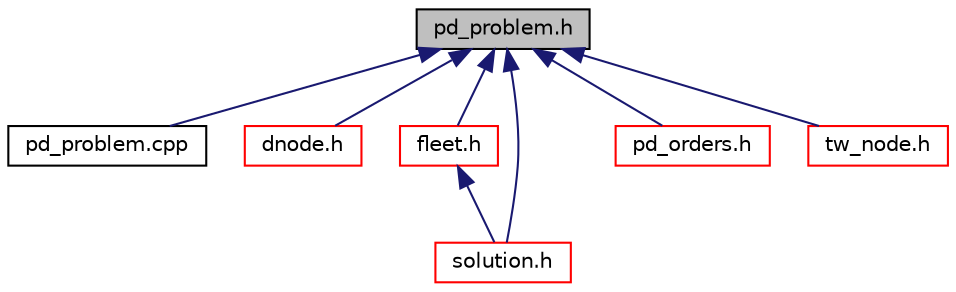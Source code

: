 digraph "pd_problem.h"
{
  edge [fontname="Helvetica",fontsize="10",labelfontname="Helvetica",labelfontsize="10"];
  node [fontname="Helvetica",fontsize="10",shape=record];
  Node5 [label="pd_problem.h",height=0.2,width=0.4,color="black", fillcolor="grey75", style="filled", fontcolor="black"];
  Node5 -> Node6 [dir="back",color="midnightblue",fontsize="10",style="solid",fontname="Helvetica"];
  Node6 [label="pd_problem.cpp",height=0.2,width=0.4,color="black", fillcolor="white", style="filled",URL="$pd__problem_8cpp.html"];
  Node5 -> Node7 [dir="back",color="midnightblue",fontsize="10",style="solid",fontname="Helvetica"];
  Node7 [label="dnode.h",height=0.2,width=0.4,color="red", fillcolor="white", style="filled",URL="$dnode_8h.html"];
  Node5 -> Node11 [dir="back",color="midnightblue",fontsize="10",style="solid",fontname="Helvetica"];
  Node11 [label="fleet.h",height=0.2,width=0.4,color="red", fillcolor="white", style="filled",URL="$fleet_8h.html"];
  Node11 -> Node22 [dir="back",color="midnightblue",fontsize="10",style="solid",fontname="Helvetica"];
  Node22 [label="solution.h",height=0.2,width=0.4,color="red", fillcolor="white", style="filled",URL="$solution_8h.html"];
  Node5 -> Node24 [dir="back",color="midnightblue",fontsize="10",style="solid",fontname="Helvetica"];
  Node24 [label="pd_orders.h",height=0.2,width=0.4,color="red", fillcolor="white", style="filled",URL="$pd__orders_8h.html"];
  Node5 -> Node22 [dir="back",color="midnightblue",fontsize="10",style="solid",fontname="Helvetica"];
  Node5 -> Node29 [dir="back",color="midnightblue",fontsize="10",style="solid",fontname="Helvetica"];
  Node29 [label="tw_node.h",height=0.2,width=0.4,color="red", fillcolor="white", style="filled",URL="$tw__node_8h.html"];
}
